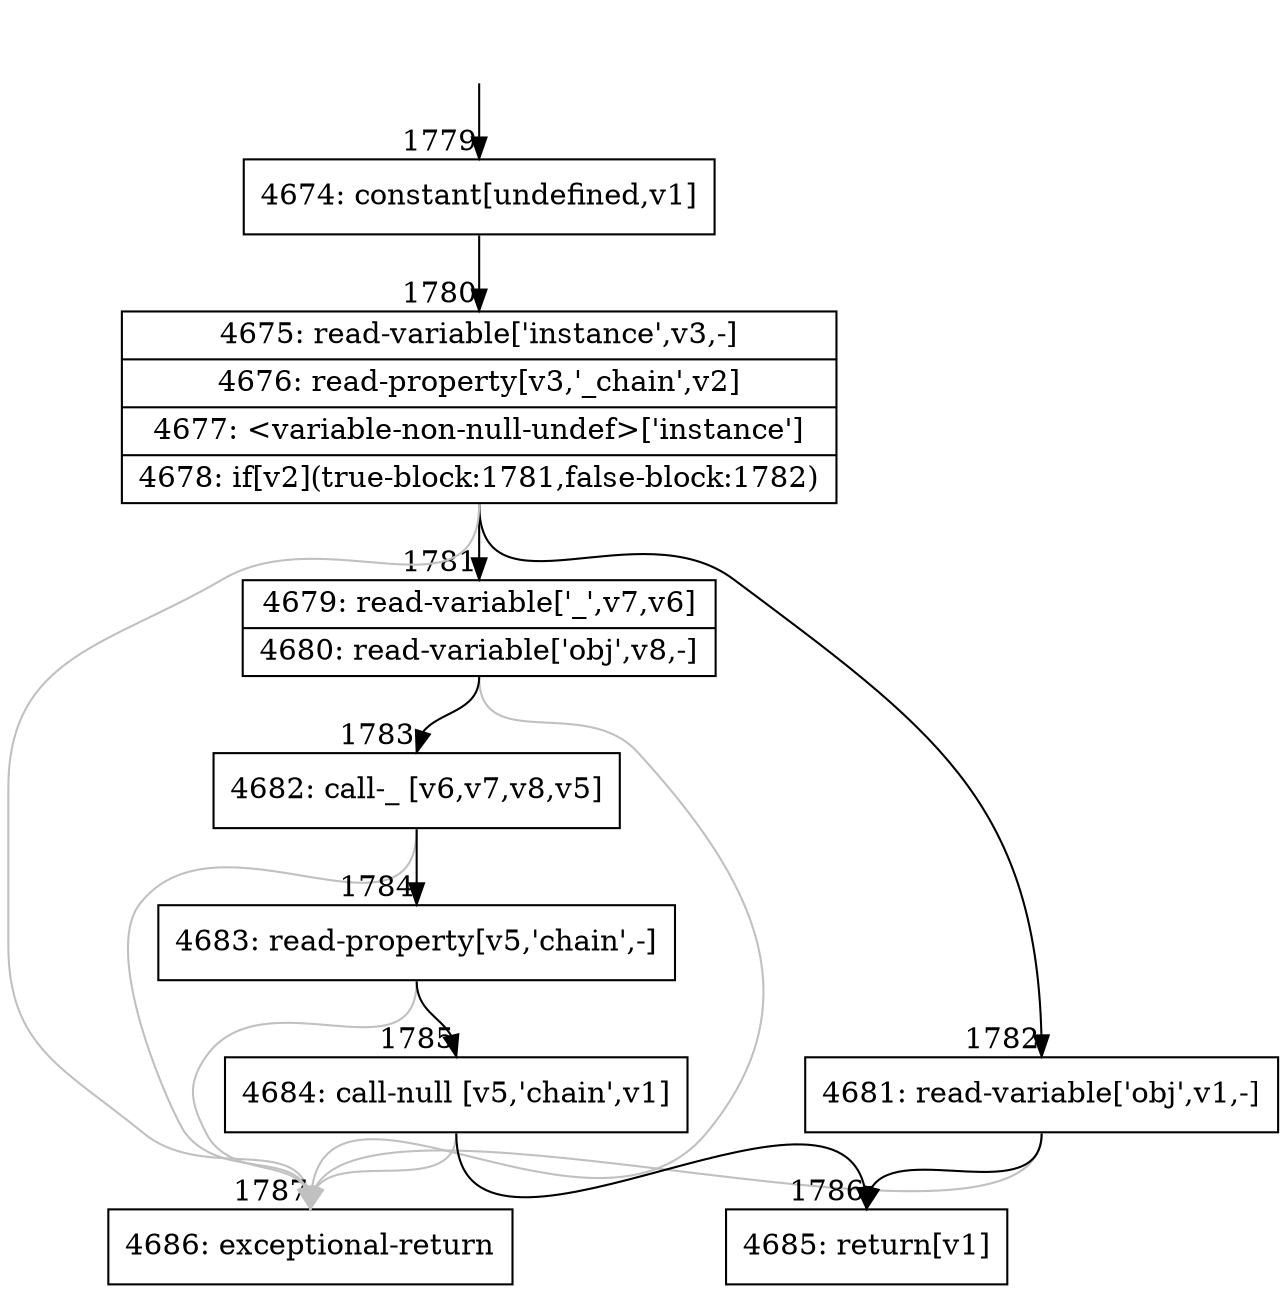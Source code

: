 digraph {
rankdir="TD"
BB_entry157[shape=none,label=""];
BB_entry157 -> BB1779 [tailport=s, headport=n, headlabel="    1779"]
BB1779 [shape=record label="{4674: constant[undefined,v1]}" ] 
BB1779 -> BB1780 [tailport=s, headport=n, headlabel="      1780"]
BB1780 [shape=record label="{4675: read-variable['instance',v3,-]|4676: read-property[v3,'_chain',v2]|4677: \<variable-non-null-undef\>['instance']|4678: if[v2](true-block:1781,false-block:1782)}" ] 
BB1780 -> BB1781 [tailport=s, headport=n, headlabel="      1781"]
BB1780 -> BB1782 [tailport=s, headport=n, headlabel="      1782"]
BB1780 -> BB1787 [tailport=s, headport=n, color=gray, headlabel="      1787"]
BB1781 [shape=record label="{4679: read-variable['_',v7,v6]|4680: read-variable['obj',v8,-]}" ] 
BB1781 -> BB1783 [tailport=s, headport=n, headlabel="      1783"]
BB1781 -> BB1787 [tailport=s, headport=n, color=gray]
BB1782 [shape=record label="{4681: read-variable['obj',v1,-]}" ] 
BB1782 -> BB1786 [tailport=s, headport=n, headlabel="      1786"]
BB1782 -> BB1787 [tailport=s, headport=n, color=gray]
BB1783 [shape=record label="{4682: call-_ [v6,v7,v8,v5]}" ] 
BB1783 -> BB1784 [tailport=s, headport=n, headlabel="      1784"]
BB1783 -> BB1787 [tailport=s, headport=n, color=gray]
BB1784 [shape=record label="{4683: read-property[v5,'chain',-]}" ] 
BB1784 -> BB1785 [tailport=s, headport=n, headlabel="      1785"]
BB1784 -> BB1787 [tailport=s, headport=n, color=gray]
BB1785 [shape=record label="{4684: call-null [v5,'chain',v1]}" ] 
BB1785 -> BB1786 [tailport=s, headport=n]
BB1785 -> BB1787 [tailport=s, headport=n, color=gray]
BB1786 [shape=record label="{4685: return[v1]}" ] 
BB1787 [shape=record label="{4686: exceptional-return}" ] 
//#$~ 1486
}
